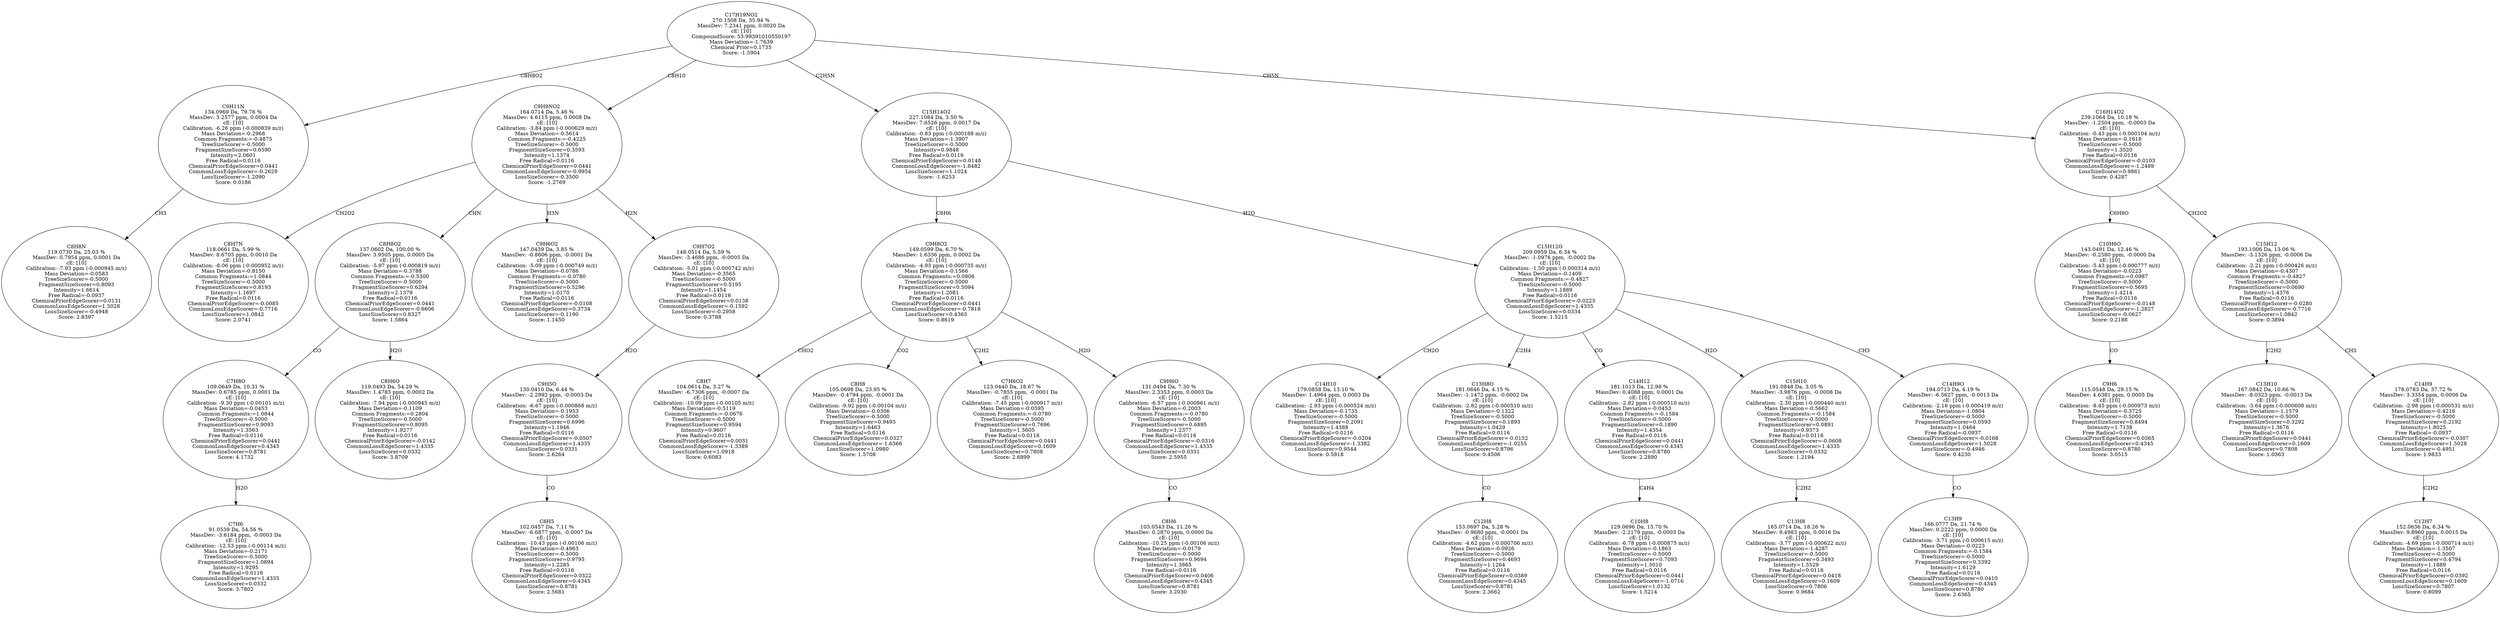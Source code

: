 strict digraph {
v1 [label="C8H8N\n119.0730 Da, 25.03 %\nMassDev: 0.7954 ppm, 0.0001 Da\ncE: [10]\nCalibration: -7.93 ppm (-0.000945 m/z)\nMass Deviation=-0.0583\nTreeSizeScorer=-0.5000\nFragmentSizeScorer=0.8093\nIntensity=1.6614\nFree Radical=-0.0937\nChemicalPriorEdgeScorer=0.0131\nCommonLossEdgeScorer=1.5028\nLossSizeScorer=-0.4948\nScore: 2.8397"];
v2 [label="C9H11N\n134.0969 Da, 79.76 %\nMassDev: 3.2577 ppm, 0.0004 Da\ncE: [10]\nCalibration: -6.26 ppm (-0.000839 m/z)\nMass Deviation=-0.2968\nCommon Fragments:=-0.4875\nTreeSizeScorer=-0.5000\nFragmentSizeScorer=0.6590\nIntensity=2.0601\nFree Radical=0.0116\nChemicalPriorEdgeScorer=0.0441\nCommonLossEdgeScorer=-0.2629\nLossSizeScorer=-1.2090\nScore: 0.0186"];
v3 [label="C8H7N\n118.0661 Da, 5.99 %\nMassDev: 8.6705 ppm, 0.0010 Da\ncE: [10]\nCalibration: -8.06 ppm (-0.000952 m/z)\nMass Deviation=-0.8150\nCommon Fragments:=1.0844\nTreeSizeScorer=-0.5000\nFragmentSizeScorer=0.8193\nIntensity=1.1697\nFree Radical=0.0116\nChemicalPriorEdgeScorer=-0.0085\nCommonLossEdgeScorer=-0.7716\nLossSizeScorer=1.0842\nScore: 2.0741"];
v4 [label="C7H6\n91.0539 Da, 54.56 %\nMassDev: -3.6184 ppm, -0.0003 Da\ncE: [10]\nCalibration: -12.53 ppm (-0.00114 m/z)\nMass Deviation=-0.2171\nTreeSizeScorer=-0.5000\nFragmentSizeScorer=1.0894\nIntensity=1.9295\nFree Radical=0.0116\nCommonLossEdgeScorer=1.4335\nLossSizeScorer=0.0332\nScore: 3.7802"];
v5 [label="C7H8O\n109.0649 Da, 10.31 %\nMassDev: 0.6785 ppm, 0.0001 Da\ncE: [10]\nCalibration: -9.30 ppm (-0.00101 m/z)\nMass Deviation=-0.0453\nCommon Fragments:=1.0844\nTreeSizeScorer=-0.5000\nFragmentSizeScorer=0.9093\nIntensity=1.3563\nFree Radical=0.0116\nChemicalPriorEdgeScorer=0.0441\nCommonLossEdgeScorer=0.4345\nLossSizeScorer=0.8781\nScore: 4.1732"];
v6 [label="C8H6O\n119.0493 Da, 54.29 %\nMassDev: 1.4783 ppm, 0.0002 Da\ncE: [10]\nCalibration: -7.94 ppm (-0.000945 m/z)\nMass Deviation=-0.1109\nCommon Fragments:=0.2804\nTreeSizeScorer=-0.5000\nFragmentSizeScorer=0.8095\nIntensity=1.9277\nFree Radical=0.0116\nChemicalPriorEdgeScorer=-0.0142\nCommonLossEdgeScorer=1.4335\nLossSizeScorer=0.0332\nScore: 3.8709"];
v7 [label="C8H8O2\n137.0602 Da, 100.00 %\nMassDev: 3.9505 ppm, 0.0005 Da\ncE: [10]\nCalibration: -5.97 ppm (-0.000819 m/z)\nMass Deviation=-0.3788\nCommon Fragments:=-0.5300\nTreeSizeScorer=-0.5000\nFragmentSizeScorer=0.6294\nIntensity=2.1379\nFree Radical=0.0116\nChemicalPriorEdgeScorer=0.0441\nCommonLossEdgeScorer=-0.6606\nLossSizeScorer=0.8327\nScore: 1.5864"];
v8 [label="C9H6O2\n147.0439 Da, 3.85 %\nMassDev: -0.8606 ppm, -0.0001 Da\ncE: [10]\nCalibration: -5.09 ppm (-0.000749 m/z)\nMass Deviation=-0.0786\nCommon Fragments:=-0.0780\nTreeSizeScorer=-0.5000\nFragmentSizeScorer=0.5296\nIntensity=1.0170\nFree Radical=0.0116\nChemicalPriorEdgeScorer=-0.0108\nCommonLossEdgeScorer=0.3734\nLossSizeScorer=-0.1190\nScore: 1.1450"];
v9 [label="C8H5\n102.0457 Da, 7.11 %\nMassDev: -6.6877 ppm, -0.0007 Da\ncE: [10]\nCalibration: -10.43 ppm (-0.00106 m/z)\nMass Deviation=-0.4963\nTreeSizeScorer=-0.5000\nFragmentSizeScorer=0.9795\nIntensity=1.2285\nFree Radical=0.0116\nChemicalPriorEdgeScorer=0.0322\nCommonLossEdgeScorer=0.4345\nLossSizeScorer=0.8781\nScore: 2.5681"];
v10 [label="C9H5O\n130.0410 Da, 6.44 %\nMassDev: -2.2992 ppm, -0.0003 Da\ncE: [10]\nCalibration: -6.67 ppm (-0.000868 m/z)\nMass Deviation=-0.1953\nTreeSizeScorer=-0.5000\nFragmentSizeScorer=0.6996\nIntensity=1.1946\nFree Radical=0.0116\nChemicalPriorEdgeScorer=-0.0507\nCommonLossEdgeScorer=1.4335\nLossSizeScorer=0.0331\nScore: 2.6264"];
v11 [label="C9H7O2\n148.0514 Da, 5.59 %\nMassDev: -3.4686 ppm, -0.0005 Da\ncE: [10]\nCalibration: -5.01 ppm (-0.000742 m/z)\nMass Deviation=-0.3565\nTreeSizeScorer=-0.5000\nFragmentSizeScorer=0.5195\nIntensity=1.1454\nFree Radical=0.0116\nChemicalPriorEdgeScorer=0.0138\nCommonLossEdgeScorer=-0.1592\nLossSizeScorer=-0.2958\nScore: 0.3788"];
v12 [label="C9H9NO2\n164.0714 Da, 5.46 %\nMassDev: 4.6115 ppm, 0.0008 Da\ncE: [10]\nCalibration: -3.84 ppm (-0.000629 m/z)\nMass Deviation=-0.5614\nCommon Fragments:=-0.4225\nTreeSizeScorer=-0.5000\nFragmentSizeScorer=0.3593\nIntensity=1.1374\nFree Radical=0.0116\nChemicalPriorEdgeScorer=0.0441\nCommonLossEdgeScorer=-0.9954\nLossSizeScorer=-0.3500\nScore: -1.2769"];
v13 [label="C8H7\n104.0614 Da, 3.27 %\nMassDev: -6.7306 ppm, -0.0007 Da\ncE: [10]\nCalibration: -10.09 ppm (-0.00105 m/z)\nMass Deviation=-0.5119\nCommon Fragments:=-0.0676\nTreeSizeScorer=-0.5000\nFragmentSizeScorer=0.9594\nIntensity=0.9607\nFree Radical=0.0116\nChemicalPriorEdgeScorer=0.0031\nCommonLossEdgeScorer=-1.3389\nLossSizeScorer=1.0918\nScore: 0.6083"];
v14 [label="C8H8\n105.0698 Da, 23.95 %\nMassDev: -0.4794 ppm, -0.0001 Da\ncE: [10]\nCalibration: -9.92 ppm (-0.00104 m/z)\nMass Deviation=-0.0306\nTreeSizeScorer=-0.5000\nFragmentSizeScorer=0.9493\nIntensity=1.6463\nFree Radical=0.0116\nChemicalPriorEdgeScorer=0.0327\nCommonLossEdgeScorer=-1.6366\nLossSizeScorer=1.0980\nScore: 1.5708"];
v15 [label="C7H6O2\n123.0440 Da, 18.67 %\nMassDev: -0.7855 ppm, -0.0001 Da\ncE: [10]\nCalibration: -7.45 ppm (-0.000917 m/z)\nMass Deviation=-0.0595\nCommon Fragments:=-0.0780\nTreeSizeScorer=-0.5000\nFragmentSizeScorer=0.7696\nIntensity=1.5605\nFree Radical=0.0116\nChemicalPriorEdgeScorer=0.0441\nCommonLossEdgeScorer=0.1609\nLossSizeScorer=0.7808\nScore: 2.6899"];
v16 [label="C8H6\n103.0543 Da, 11.26 %\nMassDev: 0.2870 ppm, 0.0000 Da\ncE: [10]\nCalibration: -10.25 ppm (-0.00106 m/z)\nMass Deviation=-0.0179\nTreeSizeScorer=-0.5000\nFragmentSizeScorer=0.9694\nIntensity=1.3865\nFree Radical=0.0116\nChemicalPriorEdgeScorer=0.0406\nCommonLossEdgeScorer=0.4345\nLossSizeScorer=0.8781\nScore: 3.2030"];
v17 [label="C9H6O\n131.0494 Da, 7.30 %\nMassDev: 2.3353 ppm, 0.0003 Da\ncE: [10]\nCalibration: -6.57 ppm (-0.000861 m/z)\nMass Deviation=-0.2003\nCommon Fragments:=-0.0780\nTreeSizeScorer=-0.5000\nFragmentSizeScorer=0.6895\nIntensity=1.2377\nFree Radical=0.0116\nChemicalPriorEdgeScorer=-0.0316\nCommonLossEdgeScorer=1.4335\nLossSizeScorer=0.0331\nScore: 2.5955"];
v18 [label="C9H8O2\n149.0599 Da, 6.70 %\nMassDev: 1.6336 ppm, 0.0002 Da\ncE: [10]\nCalibration: -4.93 ppm (-0.000735 m/z)\nMass Deviation=-0.1566\nCommon Fragments:=0.0906\nTreeSizeScorer=-0.5000\nFragmentSizeScorer=0.5094\nIntensity=1.2081\nFree Radical=0.0116\nChemicalPriorEdgeScorer=0.0441\nCommonLossEdgeScorer=-0.7818\nLossSizeScorer=0.4363\nScore: 0.8619"];
v19 [label="C14H10\n179.0858 Da, 13.10 %\nMassDev: 1.4964 ppm, 0.0003 Da\ncE: [10]\nCalibration: -2.93 ppm (-0.000524 m/z)\nMass Deviation=-0.1735\nTreeSizeScorer=-0.5000\nFragmentSizeScorer=0.2091\nIntensity=1.4388\nFree Radical=0.0116\nChemicalPriorEdgeScorer=-0.0204\nCommonLossEdgeScorer=-1.3382\nLossSizeScorer=0.9544\nScore: 0.5818"];
v20 [label="C12H8\n153.0697 Da, 5.28 %\nMassDev: -0.9680 ppm, -0.0001 Da\ncE: [10]\nCalibration: -4.62 ppm (-0.000706 m/z)\nMass Deviation=-0.0926\nTreeSizeScorer=-0.5000\nFragmentSizeScorer=0.4693\nIntensity=1.1264\nFree Radical=0.0116\nChemicalPriorEdgeScorer=0.0389\nCommonLossEdgeScorer=0.4345\nLossSizeScorer=0.8781\nScore: 2.3662"];
v21 [label="C13H8O\n181.0646 Da, 4.15 %\nMassDev: -1.1472 ppm, -0.0002 Da\ncE: [10]\nCalibration: -2.82 ppm (-0.000510 m/z)\nMass Deviation=-0.1322\nTreeSizeScorer=-0.5000\nFragmentSizeScorer=0.1893\nIntensity=1.0429\nFree Radical=0.0116\nChemicalPriorEdgeScorer=-0.0152\nCommonLossEdgeScorer=-1.0255\nLossSizeScorer=0.8796\nScore: 0.4506"];
v22 [label="C10H8\n129.0696 Da, 15.70 %\nMassDev: -2.2179 ppm, -0.0003 Da\ncE: [10]\nCalibration: -6.78 ppm (-0.000875 m/z)\nMass Deviation=-0.1863\nTreeSizeScorer=-0.5000\nFragmentSizeScorer=0.7093\nIntensity=1.5010\nFree Radical=0.0116\nChemicalPriorEdgeScorer=0.0441\nCommonLossEdgeScorer=-1.0716\nLossSizeScorer=1.0132\nScore: 1.5214"];
v23 [label="C14H12\n181.1013 Da, 12.98 %\nMassDev: 0.4088 ppm, 0.0001 Da\ncE: [10]\nCalibration: -2.82 ppm (-0.000510 m/z)\nMass Deviation=-0.0453\nCommon Fragments:=-0.1584\nTreeSizeScorer=-0.5000\nFragmentSizeScorer=0.1890\nIntensity=1.4354\nFree Radical=0.0116\nChemicalPriorEdgeScorer=0.0441\nCommonLossEdgeScorer=0.4345\nLossSizeScorer=0.8780\nScore: 2.2890"];
v24 [label="C13H8\n165.0714 Da, 18.26 %\nMassDev: 9.4983 ppm, 0.0016 Da\ncE: [10]\nCalibration: -3.77 ppm (-0.000622 m/z)\nMass Deviation=-1.4287\nTreeSizeScorer=-0.5000\nFragmentSizeScorer=0.3493\nIntensity=1.5529\nFree Radical=0.0116\nChemicalPriorEdgeScorer=0.0418\nCommonLossEdgeScorer=0.1609\nLossSizeScorer=0.7806\nScore: 0.9684"];
v25 [label="C15H10\n191.0848 Da, 3.05 %\nMassDev: -3.9876 ppm, -0.0008 Da\ncE: [10]\nCalibration: -2.30 ppm (-0.000440 m/z)\nMass Deviation=-0.5662\nCommon Fragments:=-0.1584\nTreeSizeScorer=-0.5000\nFragmentSizeScorer=0.0891\nIntensity=0.9373\nFree Radical=0.0116\nChemicalPriorEdgeScorer=-0.0608\nCommonLossEdgeScorer=1.4335\nLossSizeScorer=0.0332\nScore: 1.2194"];
v26 [label="C13H9\n166.0777 Da, 21.74 %\nMassDev: 0.2222 ppm, 0.0000 Da\ncE: [10]\nCalibration: -3.71 ppm (-0.000615 m/z)\nMass Deviation=-0.0223\nCommon Fragments:=-0.1584\nTreeSizeScorer=-0.5000\nFragmentSizeScorer=0.3392\nIntensity=1.6129\nFree Radical=0.0116\nChemicalPriorEdgeScorer=0.0410\nCommonLossEdgeScorer=0.4345\nLossSizeScorer=0.8780\nScore: 2.6365"];
v27 [label="C14H9O\n194.0713 Da, 4.19 %\nMassDev: -6.5627 ppm, -0.0013 Da\ncE: [10]\nCalibration: -2.16 ppm (-0.000419 m/z)\nMass Deviation=-1.0804\nTreeSizeScorer=-0.5000\nFragmentSizeScorer=0.0593\nIntensity=1.0464\nFree Radical=-0.0937\nChemicalPriorEdgeScorer=-0.0168\nCommonLossEdgeScorer=1.5028\nLossSizeScorer=-0.4946\nScore: 0.4230"];
v28 [label="C15H12O\n209.0959 Da, 6.34 %\nMassDev: -1.0976 ppm, -0.0002 Da\ncE: [10]\nCalibration: -1.50 ppm (-0.000314 m/z)\nMass Deviation=-0.1409\nCommon Fragments:=-0.4827\nTreeSizeScorer=-0.5000\nIntensity=1.1889\nFree Radical=0.0116\nChemicalPriorEdgeScorer=-0.0223\nCommonLossEdgeScorer=1.4335\nLossSizeScorer=0.0334\nScore: 1.5215"];
v29 [label="C15H14O2\n227.1084 Da, 3.50 %\nMassDev: 7.6526 ppm, 0.0017 Da\ncE: [10]\nCalibration: -0.83 ppm (-0.000188 m/z)\nMass Deviation=-1.3907\nTreeSizeScorer=-0.5000\nIntensity=0.9848\nFree Radical=0.0116\nChemicalPriorEdgeScorer=0.0148\nCommonLossEdgeScorer=-1.8482\nLossSizeScorer=1.1024\nScore: -1.6253"];
v30 [label="C9H6\n115.0548 Da, 29.15 %\nMassDev: 4.6381 ppm, 0.0005 Da\ncE: [10]\nCalibration: -8.45 ppm (-0.000973 m/z)\nMass Deviation=-0.3725\nTreeSizeScorer=-0.5000\nFragmentSizeScorer=0.8494\nIntensity=1.7138\nFree Radical=0.0116\nChemicalPriorEdgeScorer=0.0365\nCommonLossEdgeScorer=0.4345\nLossSizeScorer=0.8780\nScore: 3.0515"];
v31 [label="C10H6O\n143.0491 Da, 12.46 %\nMassDev: -0.2580 ppm, -0.0000 Da\ncE: [10]\nCalibration: -5.43 ppm (-0.000777 m/z)\nMass Deviation=-0.0223\nCommon Fragments:=0.0987\nTreeSizeScorer=-0.5000\nFragmentSizeScorer=0.5695\nIntensity=1.4214\nFree Radical=0.0116\nChemicalPriorEdgeScorer=-0.0148\nCommonLossEdgeScorer=-1.2827\nLossSizeScorer=-0.0627\nScore: 0.2188"];
v32 [label="C13H10\n167.0842 Da, 10.66 %\nMassDev: -8.0323 ppm, -0.0013 Da\ncE: [10]\nCalibration: -3.64 ppm (-0.000608 m/z)\nMass Deviation=-1.1579\nTreeSizeScorer=-0.5000\nFragmentSizeScorer=0.3292\nIntensity=1.3676\nFree Radical=0.0116\nChemicalPriorEdgeScorer=0.0441\nCommonLossEdgeScorer=0.1609\nLossSizeScorer=0.7808\nScore: 1.0363"];
v33 [label="C12H7\n152.0636 Da, 6.34 %\nMassDev: 9.8960 ppm, 0.0015 Da\ncE: [10]\nCalibration: -4.69 ppm (-0.000714 m/z)\nMass Deviation=-1.3507\nTreeSizeScorer=-0.5000\nFragmentSizeScorer=0.4794\nIntensity=1.1889\nFree Radical=0.0116\nChemicalPriorEdgeScorer=0.0392\nCommonLossEdgeScorer=0.1609\nLossSizeScorer=0.7807\nScore: 0.8099"];
v34 [label="C14H9\n178.0783 Da, 37.72 %\nMassDev: 3.3354 ppm, 0.0006 Da\ncE: [10]\nCalibration: -2.98 ppm (-0.000531 m/z)\nMass Deviation=-0.4216\nTreeSizeScorer=-0.5000\nFragmentSizeScorer=0.2192\nIntensity=1.8025\nFree Radical=-0.0937\nChemicalPriorEdgeScorer=-0.0307\nCommonLossEdgeScorer=1.5028\nLossSizeScorer=-0.4951\nScore: 1.9833"];
v35 [label="C15H12\n193.1006 Da, 13.06 %\nMassDev: -3.1326 ppm, -0.0006 Da\ncE: [10]\nCalibration: -2.21 ppm (-0.000426 m/z)\nMass Deviation=-0.4307\nCommon Fragments:=-0.4827\nTreeSizeScorer=-0.5000\nFragmentSizeScorer=0.0690\nIntensity=1.4376\nFree Radical=0.0116\nChemicalPriorEdgeScorer=-0.0280\nCommonLossEdgeScorer=-0.7716\nLossSizeScorer=1.0842\nScore: 0.3894"];
v36 [label="C16H14O2\n239.1064 Da, 10.18 %\nMassDev: -1.2504 ppm, -0.0003 Da\ncE: [10]\nCalibration: -0.43 ppm (-0.000104 m/z)\nMass Deviation=-0.1618\nTreeSizeScorer=-0.5000\nIntensity=1.3520\nFree Radical=0.0116\nChemicalPriorEdgeScorer=-0.0103\nCommonLossEdgeScorer=-1.2489\nLossSizeScorer=0.9861\nScore: 0.4287"];
v37 [label="C17H19NO2\n270.1508 Da, 35.94 %\nMassDev: 7.2341 ppm, 0.0020 Da\ncE: [10]\nCompoundScore: 53.99391010550197\nMass Deviation=-1.7639\nChemical Prior=0.1735\nScore: -1.5904"];
v2 -> v1 [label="CH3"];
v37 -> v2 [label="C8H8O2"];
v12 -> v3 [label="CH2O2"];
v5 -> v4 [label="H2O"];
v7 -> v5 [label="CO"];
v7 -> v6 [label="H2O"];
v12 -> v7 [label="CHN"];
v12 -> v8 [label="H3N"];
v10 -> v9 [label="CO"];
v11 -> v10 [label="H2O"];
v12 -> v11 [label="H2N"];
v37 -> v12 [label="C8H10"];
v18 -> v13 [label="CHO2"];
v18 -> v14 [label="CO2"];
v18 -> v15 [label="C2H2"];
v17 -> v16 [label="CO"];
v18 -> v17 [label="H2O"];
v29 -> v18 [label="C6H6"];
v28 -> v19 [label="CH2O"];
v21 -> v20 [label="CO"];
v28 -> v21 [label="C2H4"];
v23 -> v22 [label="C4H4"];
v28 -> v23 [label="CO"];
v25 -> v24 [label="C2H2"];
v28 -> v25 [label="H2O"];
v27 -> v26 [label="CO"];
v28 -> v27 [label="CH3"];
v29 -> v28 [label="H2O"];
v37 -> v29 [label="C2H5N"];
v31 -> v30 [label="CO"];
v36 -> v31 [label="C6H8O"];
v35 -> v32 [label="C2H2"];
v34 -> v33 [label="C2H2"];
v35 -> v34 [label="CH3"];
v36 -> v35 [label="CH2O2"];
v37 -> v36 [label="CH5N"];
}